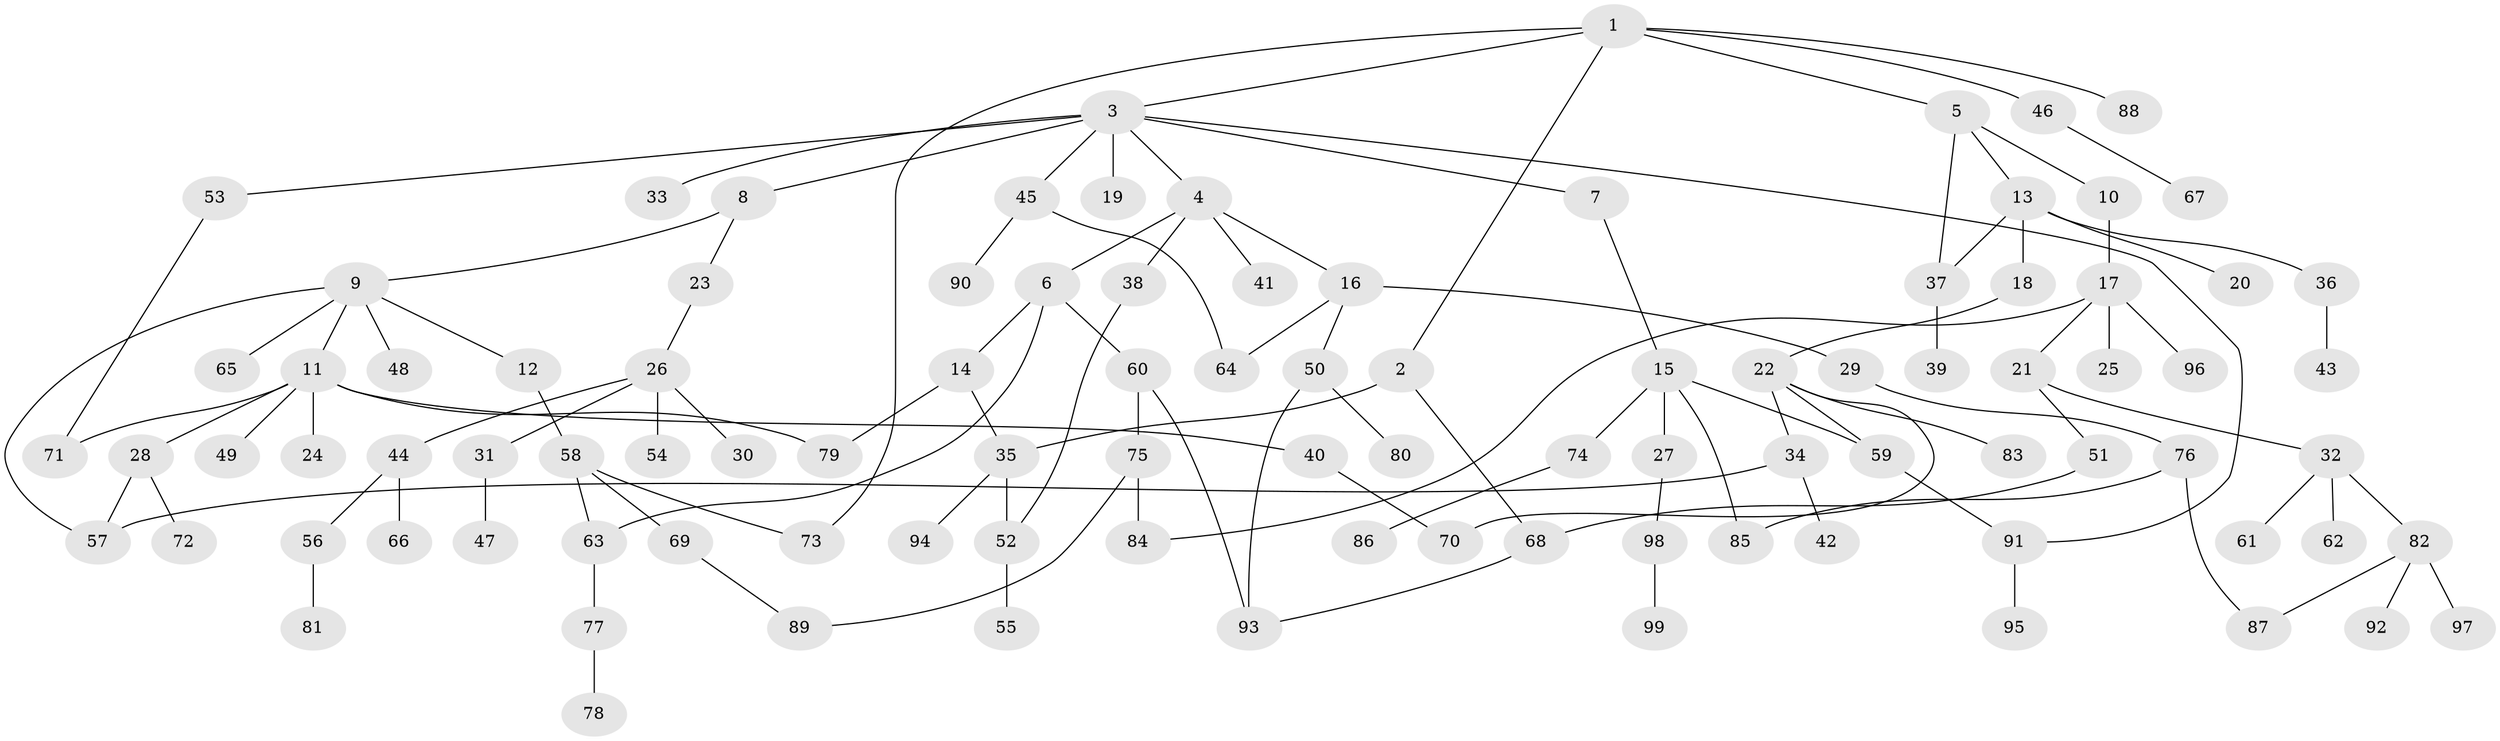 // Generated by graph-tools (version 1.1) at 2025/34/03/09/25 02:34:19]
// undirected, 99 vertices, 118 edges
graph export_dot {
graph [start="1"]
  node [color=gray90,style=filled];
  1;
  2;
  3;
  4;
  5;
  6;
  7;
  8;
  9;
  10;
  11;
  12;
  13;
  14;
  15;
  16;
  17;
  18;
  19;
  20;
  21;
  22;
  23;
  24;
  25;
  26;
  27;
  28;
  29;
  30;
  31;
  32;
  33;
  34;
  35;
  36;
  37;
  38;
  39;
  40;
  41;
  42;
  43;
  44;
  45;
  46;
  47;
  48;
  49;
  50;
  51;
  52;
  53;
  54;
  55;
  56;
  57;
  58;
  59;
  60;
  61;
  62;
  63;
  64;
  65;
  66;
  67;
  68;
  69;
  70;
  71;
  72;
  73;
  74;
  75;
  76;
  77;
  78;
  79;
  80;
  81;
  82;
  83;
  84;
  85;
  86;
  87;
  88;
  89;
  90;
  91;
  92;
  93;
  94;
  95;
  96;
  97;
  98;
  99;
  1 -- 2;
  1 -- 3;
  1 -- 5;
  1 -- 46;
  1 -- 73;
  1 -- 88;
  2 -- 35;
  2 -- 68;
  3 -- 4;
  3 -- 7;
  3 -- 8;
  3 -- 19;
  3 -- 33;
  3 -- 45;
  3 -- 53;
  3 -- 91;
  4 -- 6;
  4 -- 16;
  4 -- 38;
  4 -- 41;
  5 -- 10;
  5 -- 13;
  5 -- 37;
  6 -- 14;
  6 -- 60;
  6 -- 63;
  7 -- 15;
  8 -- 9;
  8 -- 23;
  9 -- 11;
  9 -- 12;
  9 -- 48;
  9 -- 65;
  9 -- 57;
  10 -- 17;
  11 -- 24;
  11 -- 28;
  11 -- 40;
  11 -- 49;
  11 -- 71;
  11 -- 79;
  12 -- 58;
  13 -- 18;
  13 -- 20;
  13 -- 36;
  13 -- 37;
  14 -- 79;
  14 -- 35;
  15 -- 27;
  15 -- 74;
  15 -- 59;
  15 -- 85;
  16 -- 29;
  16 -- 50;
  16 -- 64;
  17 -- 21;
  17 -- 25;
  17 -- 96;
  17 -- 84;
  18 -- 22;
  21 -- 32;
  21 -- 51;
  22 -- 34;
  22 -- 59;
  22 -- 83;
  22 -- 70;
  23 -- 26;
  26 -- 30;
  26 -- 31;
  26 -- 44;
  26 -- 54;
  27 -- 98;
  28 -- 72;
  28 -- 57;
  29 -- 76;
  31 -- 47;
  32 -- 61;
  32 -- 62;
  32 -- 82;
  34 -- 42;
  34 -- 57;
  35 -- 94;
  35 -- 52;
  36 -- 43;
  37 -- 39;
  38 -- 52;
  40 -- 70;
  44 -- 56;
  44 -- 66;
  45 -- 90;
  45 -- 64;
  46 -- 67;
  50 -- 80;
  50 -- 93;
  51 -- 68;
  52 -- 55;
  53 -- 71;
  56 -- 81;
  58 -- 69;
  58 -- 73;
  58 -- 63;
  59 -- 91;
  60 -- 75;
  60 -- 93;
  63 -- 77;
  68 -- 93;
  69 -- 89;
  74 -- 86;
  75 -- 84;
  75 -- 89;
  76 -- 85;
  76 -- 87;
  77 -- 78;
  82 -- 92;
  82 -- 97;
  82 -- 87;
  91 -- 95;
  98 -- 99;
}
